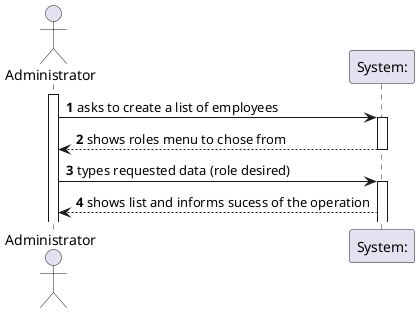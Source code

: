 @startuml
'https://plantuml.com/sequence-diagram

autonumber
actor "Administrator" as admin

activate admin
admin-> "System:" : asks to create a list of employees
activate "System:"
"System:" --> admin : shows roles menu to chose from
deactivate "System:"

admin -> "System:" : types requested data (role desired)
activate "System:"
"System:" --> admin : shows list and informs sucess of the operation

@enduml
